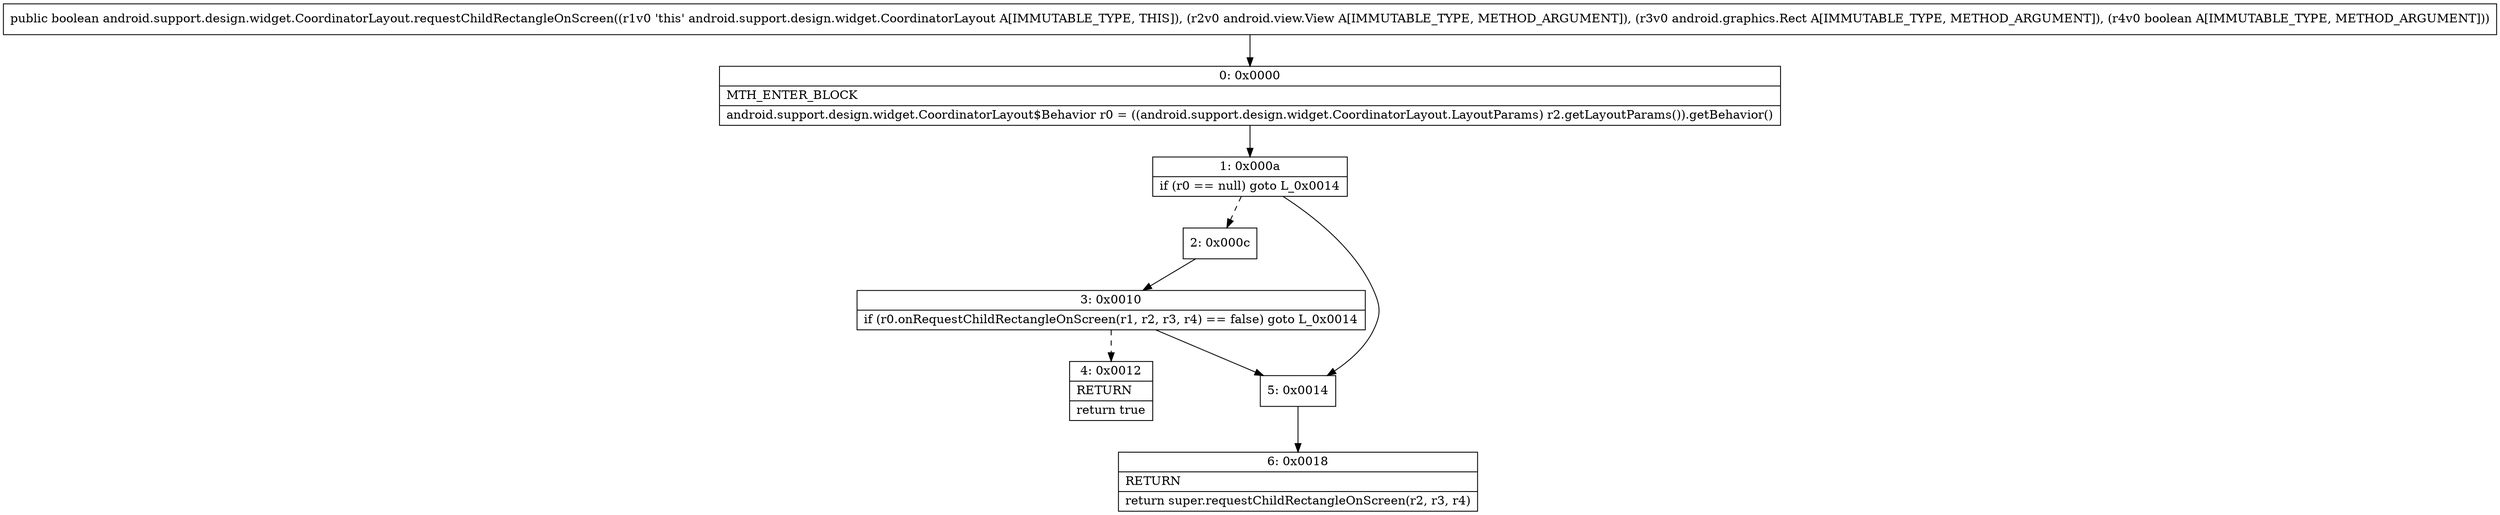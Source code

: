 digraph "CFG forandroid.support.design.widget.CoordinatorLayout.requestChildRectangleOnScreen(Landroid\/view\/View;Landroid\/graphics\/Rect;Z)Z" {
Node_0 [shape=record,label="{0\:\ 0x0000|MTH_ENTER_BLOCK\l|android.support.design.widget.CoordinatorLayout$Behavior r0 = ((android.support.design.widget.CoordinatorLayout.LayoutParams) r2.getLayoutParams()).getBehavior()\l}"];
Node_1 [shape=record,label="{1\:\ 0x000a|if (r0 == null) goto L_0x0014\l}"];
Node_2 [shape=record,label="{2\:\ 0x000c}"];
Node_3 [shape=record,label="{3\:\ 0x0010|if (r0.onRequestChildRectangleOnScreen(r1, r2, r3, r4) == false) goto L_0x0014\l}"];
Node_4 [shape=record,label="{4\:\ 0x0012|RETURN\l|return true\l}"];
Node_5 [shape=record,label="{5\:\ 0x0014}"];
Node_6 [shape=record,label="{6\:\ 0x0018|RETURN\l|return super.requestChildRectangleOnScreen(r2, r3, r4)\l}"];
MethodNode[shape=record,label="{public boolean android.support.design.widget.CoordinatorLayout.requestChildRectangleOnScreen((r1v0 'this' android.support.design.widget.CoordinatorLayout A[IMMUTABLE_TYPE, THIS]), (r2v0 android.view.View A[IMMUTABLE_TYPE, METHOD_ARGUMENT]), (r3v0 android.graphics.Rect A[IMMUTABLE_TYPE, METHOD_ARGUMENT]), (r4v0 boolean A[IMMUTABLE_TYPE, METHOD_ARGUMENT])) }"];
MethodNode -> Node_0;
Node_0 -> Node_1;
Node_1 -> Node_2[style=dashed];
Node_1 -> Node_5;
Node_2 -> Node_3;
Node_3 -> Node_4[style=dashed];
Node_3 -> Node_5;
Node_5 -> Node_6;
}

